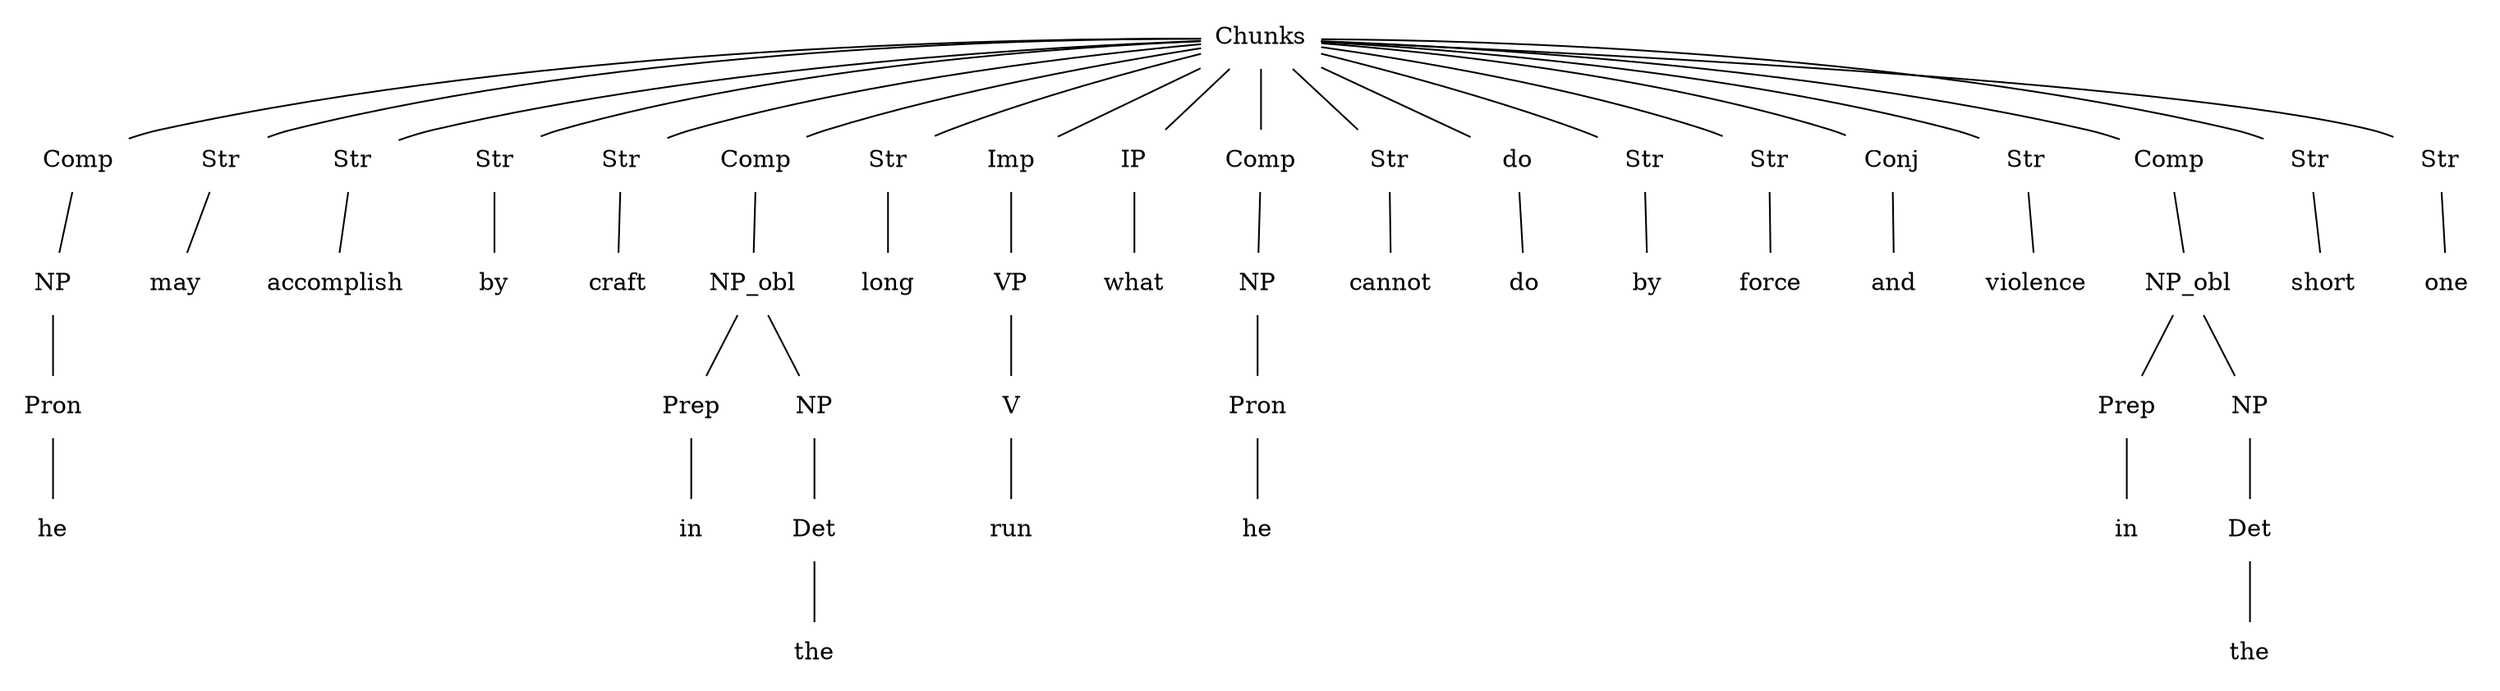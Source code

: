 graph {
n0[label = "Chunks", style = "solid", shape = "plaintext"] ;
n0_0[label = "Comp", style = "solid", shape = "plaintext"] ;
n0 -- n0_0 [style = "solid"];
n0_0_0[label = "NP", style = "solid", shape = "plaintext"] ;
n0_0 -- n0_0_0 [style = "solid"];
n0_0_0_0[label = "Pron", style = "solid", shape = "plaintext"] ;
n0_0_0 -- n0_0_0_0 [style = "solid"];
n0_0_0_0_0[label = "he", style = "solid", shape = "plaintext"] ;
n0_0_0_0 -- n0_0_0_0_0 [style = "solid"];
n1_0[label = "Str", style = "solid", shape = "plaintext"] ;
n0 -- n1_0 [style = "solid"];
n0_1_0[label = "may", style = "solid", shape = "plaintext"] ;
n1_0 -- n0_1_0 [style = "solid"];
n2_0[label = "Str", style = "solid", shape = "plaintext"] ;
n0 -- n2_0 [style = "solid"];
n0_2_0[label = "accomplish", style = "solid", shape = "plaintext"] ;
n2_0 -- n0_2_0 [style = "solid"];
n3_0[label = "Str", style = "solid", shape = "plaintext"] ;
n0 -- n3_0 [style = "solid"];
n0_3_0[label = "by", style = "solid", shape = "plaintext"] ;
n3_0 -- n0_3_0 [style = "solid"];
n4_0[label = "Str", style = "solid", shape = "plaintext"] ;
n0 -- n4_0 [style = "solid"];
n0_4_0[label = "craft", style = "solid", shape = "plaintext"] ;
n4_0 -- n0_4_0 [style = "solid"];
n5_0[label = "Comp", style = "solid", shape = "plaintext"] ;
n0 -- n5_0 [style = "solid"];
n0_5_0[label = "NP_obl", style = "solid", shape = "plaintext"] ;
n5_0 -- n0_5_0 [style = "solid"];
n0_0_5_0[label = "Prep", style = "solid", shape = "plaintext"] ;
n0_5_0 -- n0_0_5_0 [style = "solid"];
n0_0_0_5_0[label = "in", style = "solid", shape = "plaintext"] ;
n0_0_5_0 -- n0_0_0_5_0 [style = "solid"];
n1_0_5_0[label = "NP", style = "solid", shape = "plaintext"] ;
n0_5_0 -- n1_0_5_0 [style = "solid"];
n0_1_0_5_0[label = "Det", style = "solid", shape = "plaintext"] ;
n1_0_5_0 -- n0_1_0_5_0 [style = "solid"];
n0_0_1_0_5_0[label = "the", style = "solid", shape = "plaintext"] ;
n0_1_0_5_0 -- n0_0_1_0_5_0 [style = "solid"];
n6_0[label = "Str", style = "solid", shape = "plaintext"] ;
n0 -- n6_0 [style = "solid"];
n0_6_0[label = "long", style = "solid", shape = "plaintext"] ;
n6_0 -- n0_6_0 [style = "solid"];
n7_0[label = "Imp", style = "solid", shape = "plaintext"] ;
n0 -- n7_0 [style = "solid"];
n0_7_0[label = "VP", style = "solid", shape = "plaintext"] ;
n7_0 -- n0_7_0 [style = "solid"];
n0_0_7_0[label = "V", style = "solid", shape = "plaintext"] ;
n0_7_0 -- n0_0_7_0 [style = "solid"];
n0_0_0_7_0[label = "run", style = "solid", shape = "plaintext"] ;
n0_0_7_0 -- n0_0_0_7_0 [style = "solid"];
n8_0[label = "IP", style = "solid", shape = "plaintext"] ;
n0 -- n8_0 [style = "solid"];
n0_8_0[label = "what", style = "solid", shape = "plaintext"] ;
n8_0 -- n0_8_0 [style = "solid"];
n9_0[label = "Comp", style = "solid", shape = "plaintext"] ;
n0 -- n9_0 [style = "solid"];
n0_9_0[label = "NP", style = "solid", shape = "plaintext"] ;
n9_0 -- n0_9_0 [style = "solid"];
n0_0_9_0[label = "Pron", style = "solid", shape = "plaintext"] ;
n0_9_0 -- n0_0_9_0 [style = "solid"];
n0_0_0_9_0[label = "he", style = "solid", shape = "plaintext"] ;
n0_0_9_0 -- n0_0_0_9_0 [style = "solid"];
n10_0[label = "Str", style = "solid", shape = "plaintext"] ;
n0 -- n10_0 [style = "solid"];
n0_10_0[label = "cannot", style = "solid", shape = "plaintext"] ;
n10_0 -- n0_10_0 [style = "solid"];
n11_0[label = "do", style = "solid", shape = "plaintext"] ;
n0 -- n11_0 [style = "solid"];
n0_11_0[label = "do", style = "solid", shape = "plaintext"] ;
n11_0 -- n0_11_0 [style = "solid"];
n12_0[label = "Str", style = "solid", shape = "plaintext"] ;
n0 -- n12_0 [style = "solid"];
n0_12_0[label = "by", style = "solid", shape = "plaintext"] ;
n12_0 -- n0_12_0 [style = "solid"];
n13_0[label = "Str", style = "solid", shape = "plaintext"] ;
n0 -- n13_0 [style = "solid"];
n0_13_0[label = "force", style = "solid", shape = "plaintext"] ;
n13_0 -- n0_13_0 [style = "solid"];
n14_0[label = "Conj", style = "solid", shape = "plaintext"] ;
n0 -- n14_0 [style = "solid"];
n0_14_0[label = "and", style = "solid", shape = "plaintext"] ;
n14_0 -- n0_14_0 [style = "solid"];
n15_0[label = "Str", style = "solid", shape = "plaintext"] ;
n0 -- n15_0 [style = "solid"];
n0_15_0[label = "violence", style = "solid", shape = "plaintext"] ;
n15_0 -- n0_15_0 [style = "solid"];
n16_0[label = "Comp", style = "solid", shape = "plaintext"] ;
n0 -- n16_0 [style = "solid"];
n0_16_0[label = "NP_obl", style = "solid", shape = "plaintext"] ;
n16_0 -- n0_16_0 [style = "solid"];
n0_0_16_0[label = "Prep", style = "solid", shape = "plaintext"] ;
n0_16_0 -- n0_0_16_0 [style = "solid"];
n0_0_0_16_0[label = "in", style = "solid", shape = "plaintext"] ;
n0_0_16_0 -- n0_0_0_16_0 [style = "solid"];
n1_0_16_0[label = "NP", style = "solid", shape = "plaintext"] ;
n0_16_0 -- n1_0_16_0 [style = "solid"];
n0_1_0_16_0[label = "Det", style = "solid", shape = "plaintext"] ;
n1_0_16_0 -- n0_1_0_16_0 [style = "solid"];
n0_0_1_0_16_0[label = "the", style = "solid", shape = "plaintext"] ;
n0_1_0_16_0 -- n0_0_1_0_16_0 [style = "solid"];
n17_0[label = "Str", style = "solid", shape = "plaintext"] ;
n0 -- n17_0 [style = "solid"];
n0_17_0[label = "short", style = "solid", shape = "plaintext"] ;
n17_0 -- n0_17_0 [style = "solid"];
n18_0[label = "Str", style = "solid", shape = "plaintext"] ;
n0 -- n18_0 [style = "solid"];
n0_18_0[label = "one", style = "solid", shape = "plaintext"] ;
n18_0 -- n0_18_0 [style = "solid"];
}
